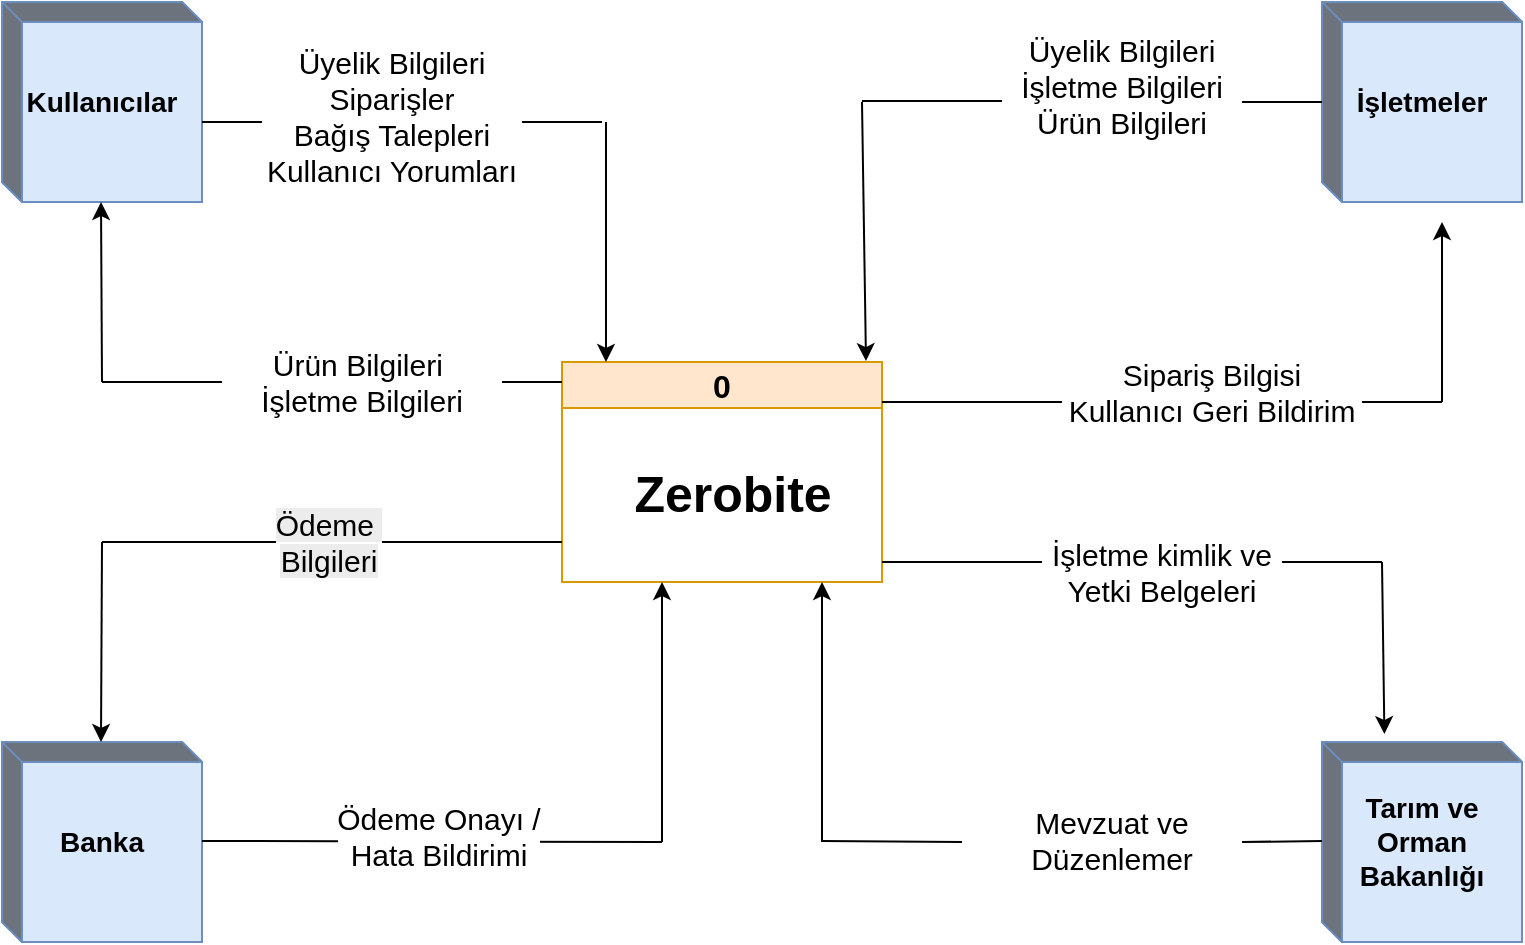 <mxfile version="26.2.14">
  <diagram name="Sayfa -1" id="Bh9MS0Y4QI0ne9ftl27I">
    <mxGraphModel dx="1042" dy="630" grid="1" gridSize="10" guides="1" tooltips="1" connect="1" arrows="1" fold="1" page="1" pageScale="1" pageWidth="826" pageHeight="1169" math="0" shadow="0">
      <root>
        <mxCell id="0" />
        <mxCell id="1" parent="0" />
        <mxCell id="0iHUblSR0ziEXPs0jCyR-1" value="&lt;font style=&quot;font-size: 16px;&quot;&gt;0&lt;/font&gt;" style="swimlane;whiteSpace=wrap;html=1;fillColor=#ffe6cc;strokeColor=#d79b00;startSize=23;" parent="1" vertex="1">
          <mxGeometry x="310" y="500" width="160" height="110" as="geometry" />
        </mxCell>
        <mxCell id="0iHUblSR0ziEXPs0jCyR-2" value="&lt;b&gt;&lt;font style=&quot;font-size: 25px;&quot;&gt;Zerobite&lt;/font&gt;&lt;/b&gt;" style="text;html=1;align=center;verticalAlign=middle;resizable=0;points=[];autosize=1;strokeColor=none;fillColor=none;" parent="0iHUblSR0ziEXPs0jCyR-1" vertex="1">
          <mxGeometry x="25" y="45" width="120" height="40" as="geometry" />
        </mxCell>
        <mxCell id="kWebN6xR-7z7xlQ7EnBQ-1" value="&lt;font style=&quot;font-size: 14px;&quot;&gt;&lt;b style=&quot;&quot;&gt;Kullanıcılar&lt;/b&gt;&lt;/font&gt;" style="html=1;dashed=0;whiteSpace=wrap;shape=mxgraph.dfd.externalEntity;fillColor=#dae8fc;strokeColor=#6c8ebf;" parent="1" vertex="1">
          <mxGeometry x="30" y="320" width="100" height="100" as="geometry" />
        </mxCell>
        <mxCell id="kWebN6xR-7z7xlQ7EnBQ-3" value="&lt;font style=&quot;font-size: 14px;&quot;&gt;&lt;b&gt;İşletmeler&lt;/b&gt;&lt;/font&gt;" style="html=1;dashed=0;whiteSpace=wrap;shape=mxgraph.dfd.externalEntity;fillColor=#dae8fc;strokeColor=#6c8ebf;" parent="1" vertex="1">
          <mxGeometry x="690" y="320" width="100" height="100" as="geometry" />
        </mxCell>
        <mxCell id="kWebN6xR-7z7xlQ7EnBQ-4" value="&lt;font style=&quot;font-size: 14px;&quot;&gt;&lt;b&gt;Banka&lt;/b&gt;&lt;/font&gt;" style="html=1;dashed=0;whiteSpace=wrap;shape=mxgraph.dfd.externalEntity;fillColor=#dae8fc;strokeColor=#6c8ebf;" parent="1" vertex="1">
          <mxGeometry x="30" y="690" width="100" height="100" as="geometry" />
        </mxCell>
        <mxCell id="kWebN6xR-7z7xlQ7EnBQ-5" value="&lt;b&gt;&lt;font style=&quot;font-size: 14px;&quot;&gt;Tarım ve Orman Bakanlığı&lt;/font&gt;&lt;/b&gt;" style="html=1;dashed=0;whiteSpace=wrap;shape=mxgraph.dfd.externalEntity;fillColor=#dae8fc;strokeColor=#6c8ebf;" parent="1" vertex="1">
          <mxGeometry x="690" y="690" width="100" height="100" as="geometry" />
        </mxCell>
        <mxCell id="YUiGV4XtN_cpStMNXlWl-17" value="" style="endArrow=none;html=1;rounded=0;" parent="1" edge="1">
          <mxGeometry relative="1" as="geometry">
            <mxPoint x="650" y="370" as="sourcePoint" />
            <mxPoint x="690" y="370" as="targetPoint" />
          </mxGeometry>
        </mxCell>
        <mxCell id="YUiGV4XtN_cpStMNXlWl-18" value="" style="endArrow=none;html=1;rounded=0;" parent="1" edge="1">
          <mxGeometry relative="1" as="geometry">
            <mxPoint x="130" y="380" as="sourcePoint" />
            <mxPoint x="160" y="380" as="targetPoint" />
          </mxGeometry>
        </mxCell>
        <mxCell id="YUiGV4XtN_cpStMNXlWl-19" value="" style="endArrow=none;html=1;rounded=0;" parent="1" edge="1">
          <mxGeometry relative="1" as="geometry">
            <mxPoint x="290" y="380" as="sourcePoint" />
            <mxPoint x="330" y="380" as="targetPoint" />
          </mxGeometry>
        </mxCell>
        <mxCell id="YUiGV4XtN_cpStMNXlWl-20" value="" style="endArrow=none;html=1;rounded=0;" parent="1" edge="1">
          <mxGeometry relative="1" as="geometry">
            <mxPoint x="650" y="740" as="sourcePoint" />
            <mxPoint x="690" y="739.5" as="targetPoint" />
          </mxGeometry>
        </mxCell>
        <mxCell id="YUiGV4XtN_cpStMNXlWl-38" value="&lt;br&gt;&lt;div&gt;&lt;span style=&quot;font-size: 15px;&quot;&gt;&lt;br&gt;&lt;/span&gt;&lt;/div&gt;" style="edgeLabel;html=1;align=center;verticalAlign=middle;resizable=0;points=[];" parent="YUiGV4XtN_cpStMNXlWl-20" vertex="1" connectable="0">
          <mxGeometry x="0.042" y="-1" relative="1" as="geometry">
            <mxPoint as="offset" />
          </mxGeometry>
        </mxCell>
        <mxCell id="YUiGV4XtN_cpStMNXlWl-21" value="" style="endArrow=none;html=1;rounded=0;" parent="1" edge="1">
          <mxGeometry relative="1" as="geometry">
            <mxPoint x="130" y="739.5" as="sourcePoint" />
            <mxPoint x="360" y="740" as="targetPoint" />
          </mxGeometry>
        </mxCell>
        <mxCell id="YUiGV4XtN_cpStMNXlWl-34" value="Text" style="edgeLabel;html=1;align=center;verticalAlign=middle;resizable=0;points=[];" parent="YUiGV4XtN_cpStMNXlWl-21" vertex="1" connectable="0">
          <mxGeometry x="-0.016" y="2" relative="1" as="geometry">
            <mxPoint as="offset" />
          </mxGeometry>
        </mxCell>
        <mxCell id="YUiGV4XtN_cpStMNXlWl-36" value="&lt;font style=&quot;font-size: 15px;&quot;&gt;Ödeme Onayı /&lt;/font&gt;&lt;div&gt;&lt;font style=&quot;font-size: 15px;&quot;&gt;Hata Bildirimi&lt;/font&gt;&lt;/div&gt;" style="edgeLabel;html=1;align=center;verticalAlign=middle;resizable=0;points=[];" parent="YUiGV4XtN_cpStMNXlWl-21" vertex="1" connectable="0">
          <mxGeometry x="0.028" y="3" relative="1" as="geometry">
            <mxPoint as="offset" />
          </mxGeometry>
        </mxCell>
        <mxCell id="YUiGV4XtN_cpStMNXlWl-22" value="" style="endArrow=none;html=1;rounded=0;" parent="1" edge="1">
          <mxGeometry relative="1" as="geometry">
            <mxPoint x="80" y="590" as="sourcePoint" />
            <mxPoint x="310" y="590" as="targetPoint" />
          </mxGeometry>
        </mxCell>
        <mxCell id="YUiGV4XtN_cpStMNXlWl-47" value="&lt;span style=&quot;font-size: 15px; text-wrap-mode: wrap; background-color: rgb(236, 236, 236);&quot;&gt;Ödeme&amp;nbsp;&lt;/span&gt;&lt;div&gt;&lt;span style=&quot;font-size: 15px; text-wrap-mode: wrap; background-color: rgb(236, 236, 236);&quot;&gt;Bilgileri&lt;/span&gt;&lt;/div&gt;" style="edgeLabel;html=1;align=center;verticalAlign=middle;resizable=0;points=[];" parent="YUiGV4XtN_cpStMNXlWl-22" vertex="1" connectable="0">
          <mxGeometry x="-0.016" relative="1" as="geometry">
            <mxPoint as="offset" />
          </mxGeometry>
        </mxCell>
        <mxCell id="YUiGV4XtN_cpStMNXlWl-23" value="" style="endArrow=none;html=1;rounded=0;" parent="1" edge="1">
          <mxGeometry relative="1" as="geometry">
            <mxPoint x="460" y="369.5" as="sourcePoint" />
            <mxPoint x="530" y="369.5" as="targetPoint" />
          </mxGeometry>
        </mxCell>
        <mxCell id="YUiGV4XtN_cpStMNXlWl-24" value="" style="endArrow=classic;html=1;rounded=0;" parent="1" edge="1">
          <mxGeometry width="50" height="50" relative="1" as="geometry">
            <mxPoint x="332" y="380" as="sourcePoint" />
            <mxPoint x="332" y="500" as="targetPoint" />
          </mxGeometry>
        </mxCell>
        <mxCell id="YUiGV4XtN_cpStMNXlWl-25" value="" style="endArrow=classic;html=1;rounded=0;entryX=0.95;entryY=-0.004;entryDx=0;entryDy=0;entryPerimeter=0;" parent="1" target="0iHUblSR0ziEXPs0jCyR-1" edge="1">
          <mxGeometry width="50" height="50" relative="1" as="geometry">
            <mxPoint x="460" y="370" as="sourcePoint" />
            <mxPoint x="460" y="480" as="targetPoint" />
          </mxGeometry>
        </mxCell>
        <mxCell id="YUiGV4XtN_cpStMNXlWl-27" value="&lt;font style=&quot;font-size: 15px;&quot;&gt;Üyelik Bilgileri&lt;/font&gt;&lt;div&gt;&lt;font style=&quot;font-size: 15px;&quot;&gt;Siparişler&lt;/font&gt;&lt;/div&gt;&lt;div&gt;&lt;font style=&quot;font-size: 15px;&quot;&gt;Bağış Talepleri&lt;/font&gt;&lt;/div&gt;&lt;div&gt;&lt;font style=&quot;font-size: 15px;&quot;&gt;Kullanıcı Yorumları&lt;/font&gt;&lt;/div&gt;" style="text;html=1;align=center;verticalAlign=middle;whiteSpace=wrap;rounded=0;" parent="1" vertex="1">
          <mxGeometry x="160" y="333.75" width="130" height="86.25" as="geometry" />
        </mxCell>
        <mxCell id="YUiGV4XtN_cpStMNXlWl-28" value="&lt;font style=&quot;font-size: 15px;&quot;&gt;Üyelik Bilgileri&lt;/font&gt;&lt;div&gt;&lt;span style=&quot;font-size: 15px;&quot;&gt;İşletme Bilgileri&lt;/span&gt;&lt;/div&gt;&lt;div&gt;&lt;div&gt;&lt;font style=&quot;font-size: 15px;&quot;&gt;Ürün Bilgileri&lt;/font&gt;&lt;/div&gt;&lt;div&gt;&lt;br&gt;&lt;/div&gt;&lt;/div&gt;" style="text;html=1;align=center;verticalAlign=middle;whiteSpace=wrap;rounded=0;" parent="1" vertex="1">
          <mxGeometry x="530" y="333.75" width="120" height="72.5" as="geometry" />
        </mxCell>
        <mxCell id="YUiGV4XtN_cpStMNXlWl-29" value="" style="endArrow=classic;html=1;rounded=0;" parent="1" edge="1">
          <mxGeometry width="50" height="50" relative="1" as="geometry">
            <mxPoint x="80" y="590" as="sourcePoint" />
            <mxPoint x="79.5" y="690" as="targetPoint" />
          </mxGeometry>
        </mxCell>
        <mxCell id="YUiGV4XtN_cpStMNXlWl-32" value="" style="endArrow=classic;html=1;rounded=0;" parent="1" edge="1">
          <mxGeometry width="50" height="50" relative="1" as="geometry">
            <mxPoint x="360" y="740" as="sourcePoint" />
            <mxPoint x="360" y="610" as="targetPoint" />
          </mxGeometry>
        </mxCell>
        <mxCell id="YUiGV4XtN_cpStMNXlWl-37" value="" style="endArrow=classic;html=1;rounded=0;" parent="1" edge="1">
          <mxGeometry width="50" height="50" relative="1" as="geometry">
            <mxPoint x="440" y="740" as="sourcePoint" />
            <mxPoint x="440" y="610" as="targetPoint" />
          </mxGeometry>
        </mxCell>
        <mxCell id="YUiGV4XtN_cpStMNXlWl-39" value="" style="endArrow=classic;html=1;rounded=0;" parent="1" edge="1">
          <mxGeometry width="50" height="50" relative="1" as="geometry">
            <mxPoint x="80" y="510" as="sourcePoint" />
            <mxPoint x="79.5" y="420" as="targetPoint" />
          </mxGeometry>
        </mxCell>
        <mxCell id="YUiGV4XtN_cpStMNXlWl-40" value="" style="endArrow=none;html=1;rounded=0;" parent="1" edge="1">
          <mxGeometry width="50" height="50" relative="1" as="geometry">
            <mxPoint x="280" y="510" as="sourcePoint" />
            <mxPoint x="310" y="510" as="targetPoint" />
            <Array as="points">
              <mxPoint x="310" y="510" />
            </Array>
          </mxGeometry>
        </mxCell>
        <mxCell id="YUiGV4XtN_cpStMNXlWl-41" value="" style="endArrow=none;html=1;rounded=0;" parent="1" edge="1">
          <mxGeometry width="50" height="50" relative="1" as="geometry">
            <mxPoint x="470" y="600" as="sourcePoint" />
            <mxPoint x="550" y="600" as="targetPoint" />
            <Array as="points" />
          </mxGeometry>
        </mxCell>
        <mxCell id="YUiGV4XtN_cpStMNXlWl-42" value="" style="endArrow=classic;html=1;rounded=0;entryX=0.312;entryY=-0.04;entryDx=0;entryDy=0;entryPerimeter=0;" parent="1" target="kWebN6xR-7z7xlQ7EnBQ-5" edge="1">
          <mxGeometry width="50" height="50" relative="1" as="geometry">
            <mxPoint x="720" y="600" as="sourcePoint" />
            <mxPoint x="770" y="550" as="targetPoint" />
          </mxGeometry>
        </mxCell>
        <mxCell id="YUiGV4XtN_cpStMNXlWl-43" value="" style="endArrow=classic;html=1;rounded=0;" parent="1" edge="1">
          <mxGeometry width="50" height="50" relative="1" as="geometry">
            <mxPoint x="750" y="520" as="sourcePoint" />
            <mxPoint x="750" y="430" as="targetPoint" />
          </mxGeometry>
        </mxCell>
        <mxCell id="YUiGV4XtN_cpStMNXlWl-44" value="" style="endArrow=none;html=1;rounded=0;" parent="1" edge="1">
          <mxGeometry width="50" height="50" relative="1" as="geometry">
            <mxPoint x="710" y="520" as="sourcePoint" />
            <mxPoint x="750" y="520" as="targetPoint" />
          </mxGeometry>
        </mxCell>
        <mxCell id="2nRriRmlrzgPy1WAfko9-4" value="" style="endArrow=none;html=1;rounded=0;" edge="1" parent="1">
          <mxGeometry width="50" height="50" relative="1" as="geometry">
            <mxPoint x="440" y="739.5" as="sourcePoint" />
            <mxPoint x="510" y="740" as="targetPoint" />
          </mxGeometry>
        </mxCell>
        <mxCell id="2nRriRmlrzgPy1WAfko9-5" value="" style="endArrow=none;html=1;rounded=0;" edge="1" parent="1">
          <mxGeometry width="50" height="50" relative="1" as="geometry">
            <mxPoint x="80" y="510" as="sourcePoint" />
            <mxPoint x="140" y="510" as="targetPoint" />
          </mxGeometry>
        </mxCell>
        <mxCell id="2nRriRmlrzgPy1WAfko9-6" value="" style="endArrow=none;html=1;rounded=0;" edge="1" parent="1">
          <mxGeometry width="50" height="50" relative="1" as="geometry">
            <mxPoint x="470" y="520" as="sourcePoint" />
            <mxPoint x="560" y="520" as="targetPoint" />
          </mxGeometry>
        </mxCell>
        <mxCell id="2nRriRmlrzgPy1WAfko9-8" value="&lt;font style=&quot;font-size: 15px;&quot;&gt;Sipariş Bilgisi&lt;/font&gt;&lt;div&gt;&lt;font style=&quot;font-size: 15px;&quot;&gt;Kullanıcı Geri Bildirim&lt;/font&gt;&lt;/div&gt;" style="text;html=1;align=center;verticalAlign=middle;whiteSpace=wrap;rounded=0;" vertex="1" parent="1">
          <mxGeometry x="560" y="490" width="150" height="50" as="geometry" />
        </mxCell>
        <mxCell id="2nRriRmlrzgPy1WAfko9-11" value="&lt;font style=&quot;font-size: 15px;&quot;&gt;Ürün Bilgileri&amp;nbsp;&lt;/font&gt;&lt;div&gt;&lt;font style=&quot;font-size: 15px;&quot;&gt;İşletme Bilgileri&lt;/font&gt;&lt;/div&gt;" style="text;html=1;align=center;verticalAlign=middle;whiteSpace=wrap;rounded=0;" vertex="1" parent="1">
          <mxGeometry x="140" y="470" width="140" height="80" as="geometry" />
        </mxCell>
        <mxCell id="2nRriRmlrzgPy1WAfko9-12" value="" style="endArrow=none;html=1;rounded=0;" edge="1" parent="1">
          <mxGeometry width="50" height="50" relative="1" as="geometry">
            <mxPoint x="670" y="600" as="sourcePoint" />
            <mxPoint x="720" y="600" as="targetPoint" />
          </mxGeometry>
        </mxCell>
        <mxCell id="2nRriRmlrzgPy1WAfko9-13" value="&lt;font style=&quot;font-size: 15px;&quot;&gt;İşletme kimlik ve Yetki Belgeleri&lt;/font&gt;" style="text;html=1;align=center;verticalAlign=middle;whiteSpace=wrap;rounded=0;" vertex="1" parent="1">
          <mxGeometry x="550" y="570" width="120" height="70" as="geometry" />
        </mxCell>
        <mxCell id="2nRriRmlrzgPy1WAfko9-15" value="&lt;font style=&quot;font-size: 15px;&quot;&gt;Mevzuat ve Düzenlemer&lt;/font&gt;" style="text;html=1;align=center;verticalAlign=middle;whiteSpace=wrap;rounded=0;" vertex="1" parent="1">
          <mxGeometry x="520" y="717.5" width="130" height="42.5" as="geometry" />
        </mxCell>
      </root>
    </mxGraphModel>
  </diagram>
</mxfile>
